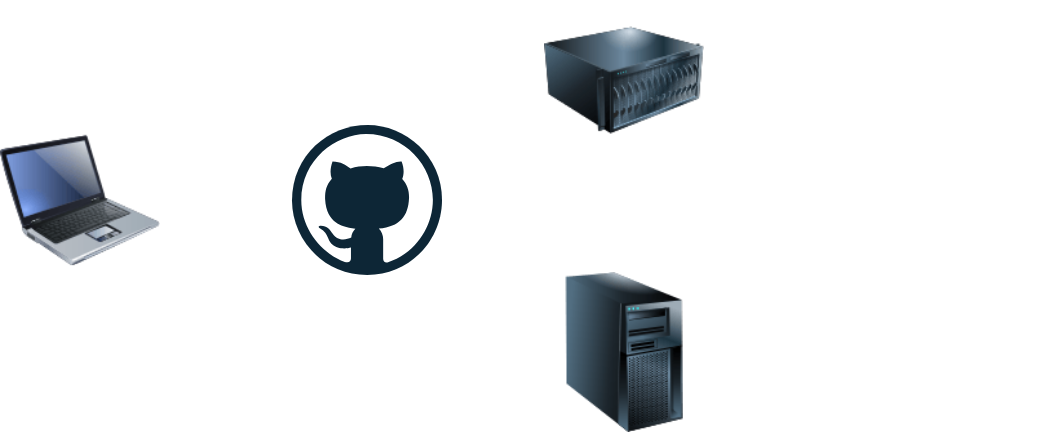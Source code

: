 <mxfile version="21.6.2" type="github">
  <diagram name="Page-1" id="c7558073-3199-34d8-9f00-42111426c3f3">
    <mxGraphModel dx="1325" dy="986" grid="0" gridSize="10" guides="1" tooltips="1" connect="1" arrows="1" fold="1" page="1" pageScale="1" pageWidth="826" pageHeight="1169" background="none" math="0" shadow="0">
      <root>
        <mxCell id="0" />
        <mxCell id="1" parent="0" />
        <mxCell id="vlh80ezhbno16NErjXZo-96" value="" style="image;html=1;image=img/lib/clip_art/computers/Laptop_128x128.png" vertex="1" parent="1">
          <mxGeometry x="67" y="514" width="80" height="80" as="geometry" />
        </mxCell>
        <mxCell id="vlh80ezhbno16NErjXZo-99" value="" style="dashed=0;outlineConnect=0;html=1;align=center;labelPosition=center;verticalLabelPosition=bottom;verticalAlign=top;shape=mxgraph.weblogos.github" vertex="1" parent="1">
          <mxGeometry x="213" y="516.5" width="75" height="75" as="geometry" />
        </mxCell>
        <mxCell id="vlh80ezhbno16NErjXZo-102" value="" style="image;html=1;image=img/lib/clip_art/computers/Server_128x128.png" vertex="1" parent="1">
          <mxGeometry x="339" y="454" width="80" height="80" as="geometry" />
        </mxCell>
        <mxCell id="vlh80ezhbno16NErjXZo-104" value="" style="image;html=1;image=img/lib/clip_art/computers/Server_Tower_128x128.png" vertex="1" parent="1">
          <mxGeometry x="339" y="590" width="80" height="80" as="geometry" />
        </mxCell>
        <mxCell id="vlh80ezhbno16NErjXZo-109" value="" style="shape=image;html=1;verticalAlign=top;verticalLabelPosition=bottom;labelBackgroundColor=#ffffff;imageAspect=0;aspect=fixed;image=https://cdn3.iconfinder.com/data/icons/dompicon-glyph-file-format-2/256/file-jar-format-type-128.png" vertex="1" parent="1">
          <mxGeometry x="516" y="454" width="82" height="82" as="geometry" />
        </mxCell>
        <mxCell id="vlh80ezhbno16NErjXZo-110" value="" style="shape=image;html=1;verticalAlign=top;verticalLabelPosition=bottom;labelBackgroundColor=#ffffff;imageAspect=0;aspect=fixed;image=https://cdn3.iconfinder.com/data/icons/dompicon-glyph-file-format-2/256/file-jar-format-type-128.png" vertex="1" parent="1">
          <mxGeometry x="516" y="585" width="82" height="82" as="geometry" />
        </mxCell>
      </root>
    </mxGraphModel>
  </diagram>
</mxfile>
